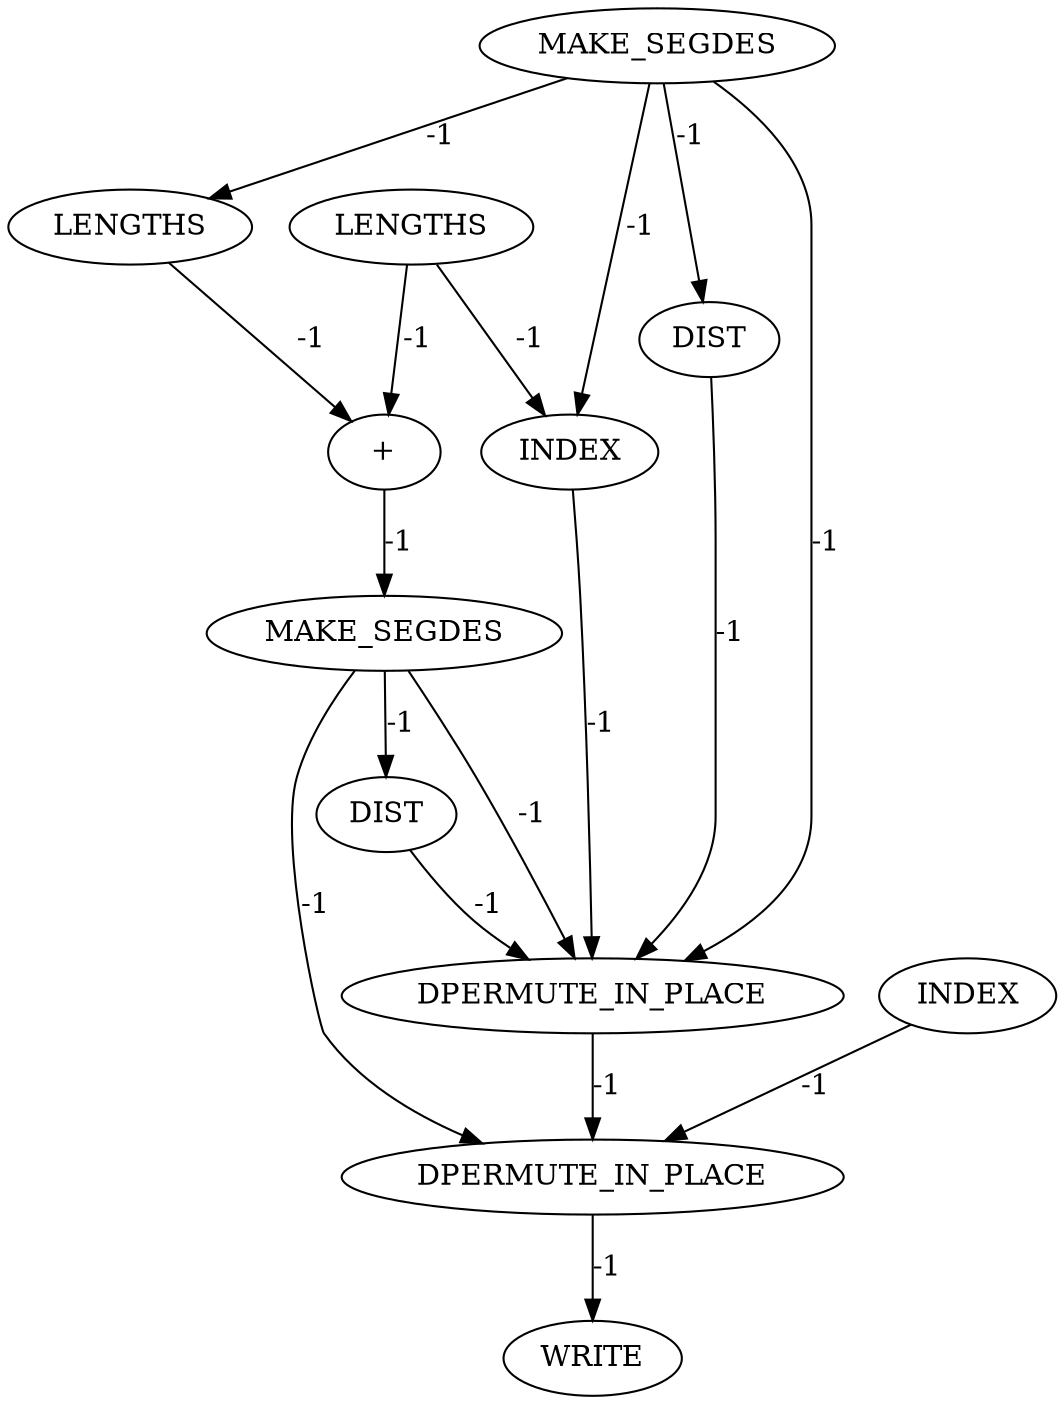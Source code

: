 digraph {
	is_A_INST_4123 [label=MAKE_SEGDES cost=0]
	is_A_INST_4129 [label=DIST cost=0]
	is_A_INST_4099 [label=LENGTHS cost=0]
	is_A_INST_4085 [label=DIST cost=0]
	is_A_INST_6674 [label=DPERMUTE_IN_PLACE cost=0]
	is_A_INST_4153 [label=WRITE cost=0]
	is_A_INST_4118 [label="+" cost=0]
	is_A_INST_4117 [label=LENGTHS cost=0]
	is_A_INST_6675 [label=DPERMUTE_IN_PLACE cost=0]
	is_A_INST_4107 [label=INDEX cost=0]
	is_A_INST_4079 [label=MAKE_SEGDES cost=0]
	is_A_INST_4095 [label=INDEX cost=0]
	is_A_INST_4123 -> is_A_INST_4129 [label=-1 cost=-1]
	is_A_INST_4123 -> is_A_INST_6674 [label=-1 cost=-1]
	is_A_INST_4123 -> is_A_INST_6675 [label=-1 cost=-1]
	is_A_INST_4129 -> is_A_INST_6674 [label=-1 cost=-1]
	is_A_INST_4099 -> is_A_INST_4107 [label=-1 cost=-1]
	is_A_INST_4099 -> is_A_INST_4118 [label=-1 cost=-1]
	is_A_INST_4085 -> is_A_INST_6674 [label=-1 cost=-1]
	is_A_INST_6674 -> is_A_INST_6675 [label=-1 cost=-1]
	is_A_INST_4118 -> is_A_INST_4123 [label=-1 cost=-1]
	is_A_INST_4117 -> is_A_INST_4118 [label=-1 cost=-1]
	is_A_INST_6675 -> is_A_INST_4153 [label=-1 cost=-1]
	is_A_INST_4107 -> is_A_INST_6674 [label=-1 cost=-1]
	is_A_INST_4079 -> is_A_INST_4085 [label=-1 cost=-1]
	is_A_INST_4079 -> is_A_INST_4107 [label=-1 cost=-1]
	is_A_INST_4079 -> is_A_INST_4117 [label=-1 cost=-1]
	is_A_INST_4079 -> is_A_INST_6674 [label=-1 cost=-1]
	is_A_INST_4095 -> is_A_INST_6675 [label=-1 cost=-1]
}
